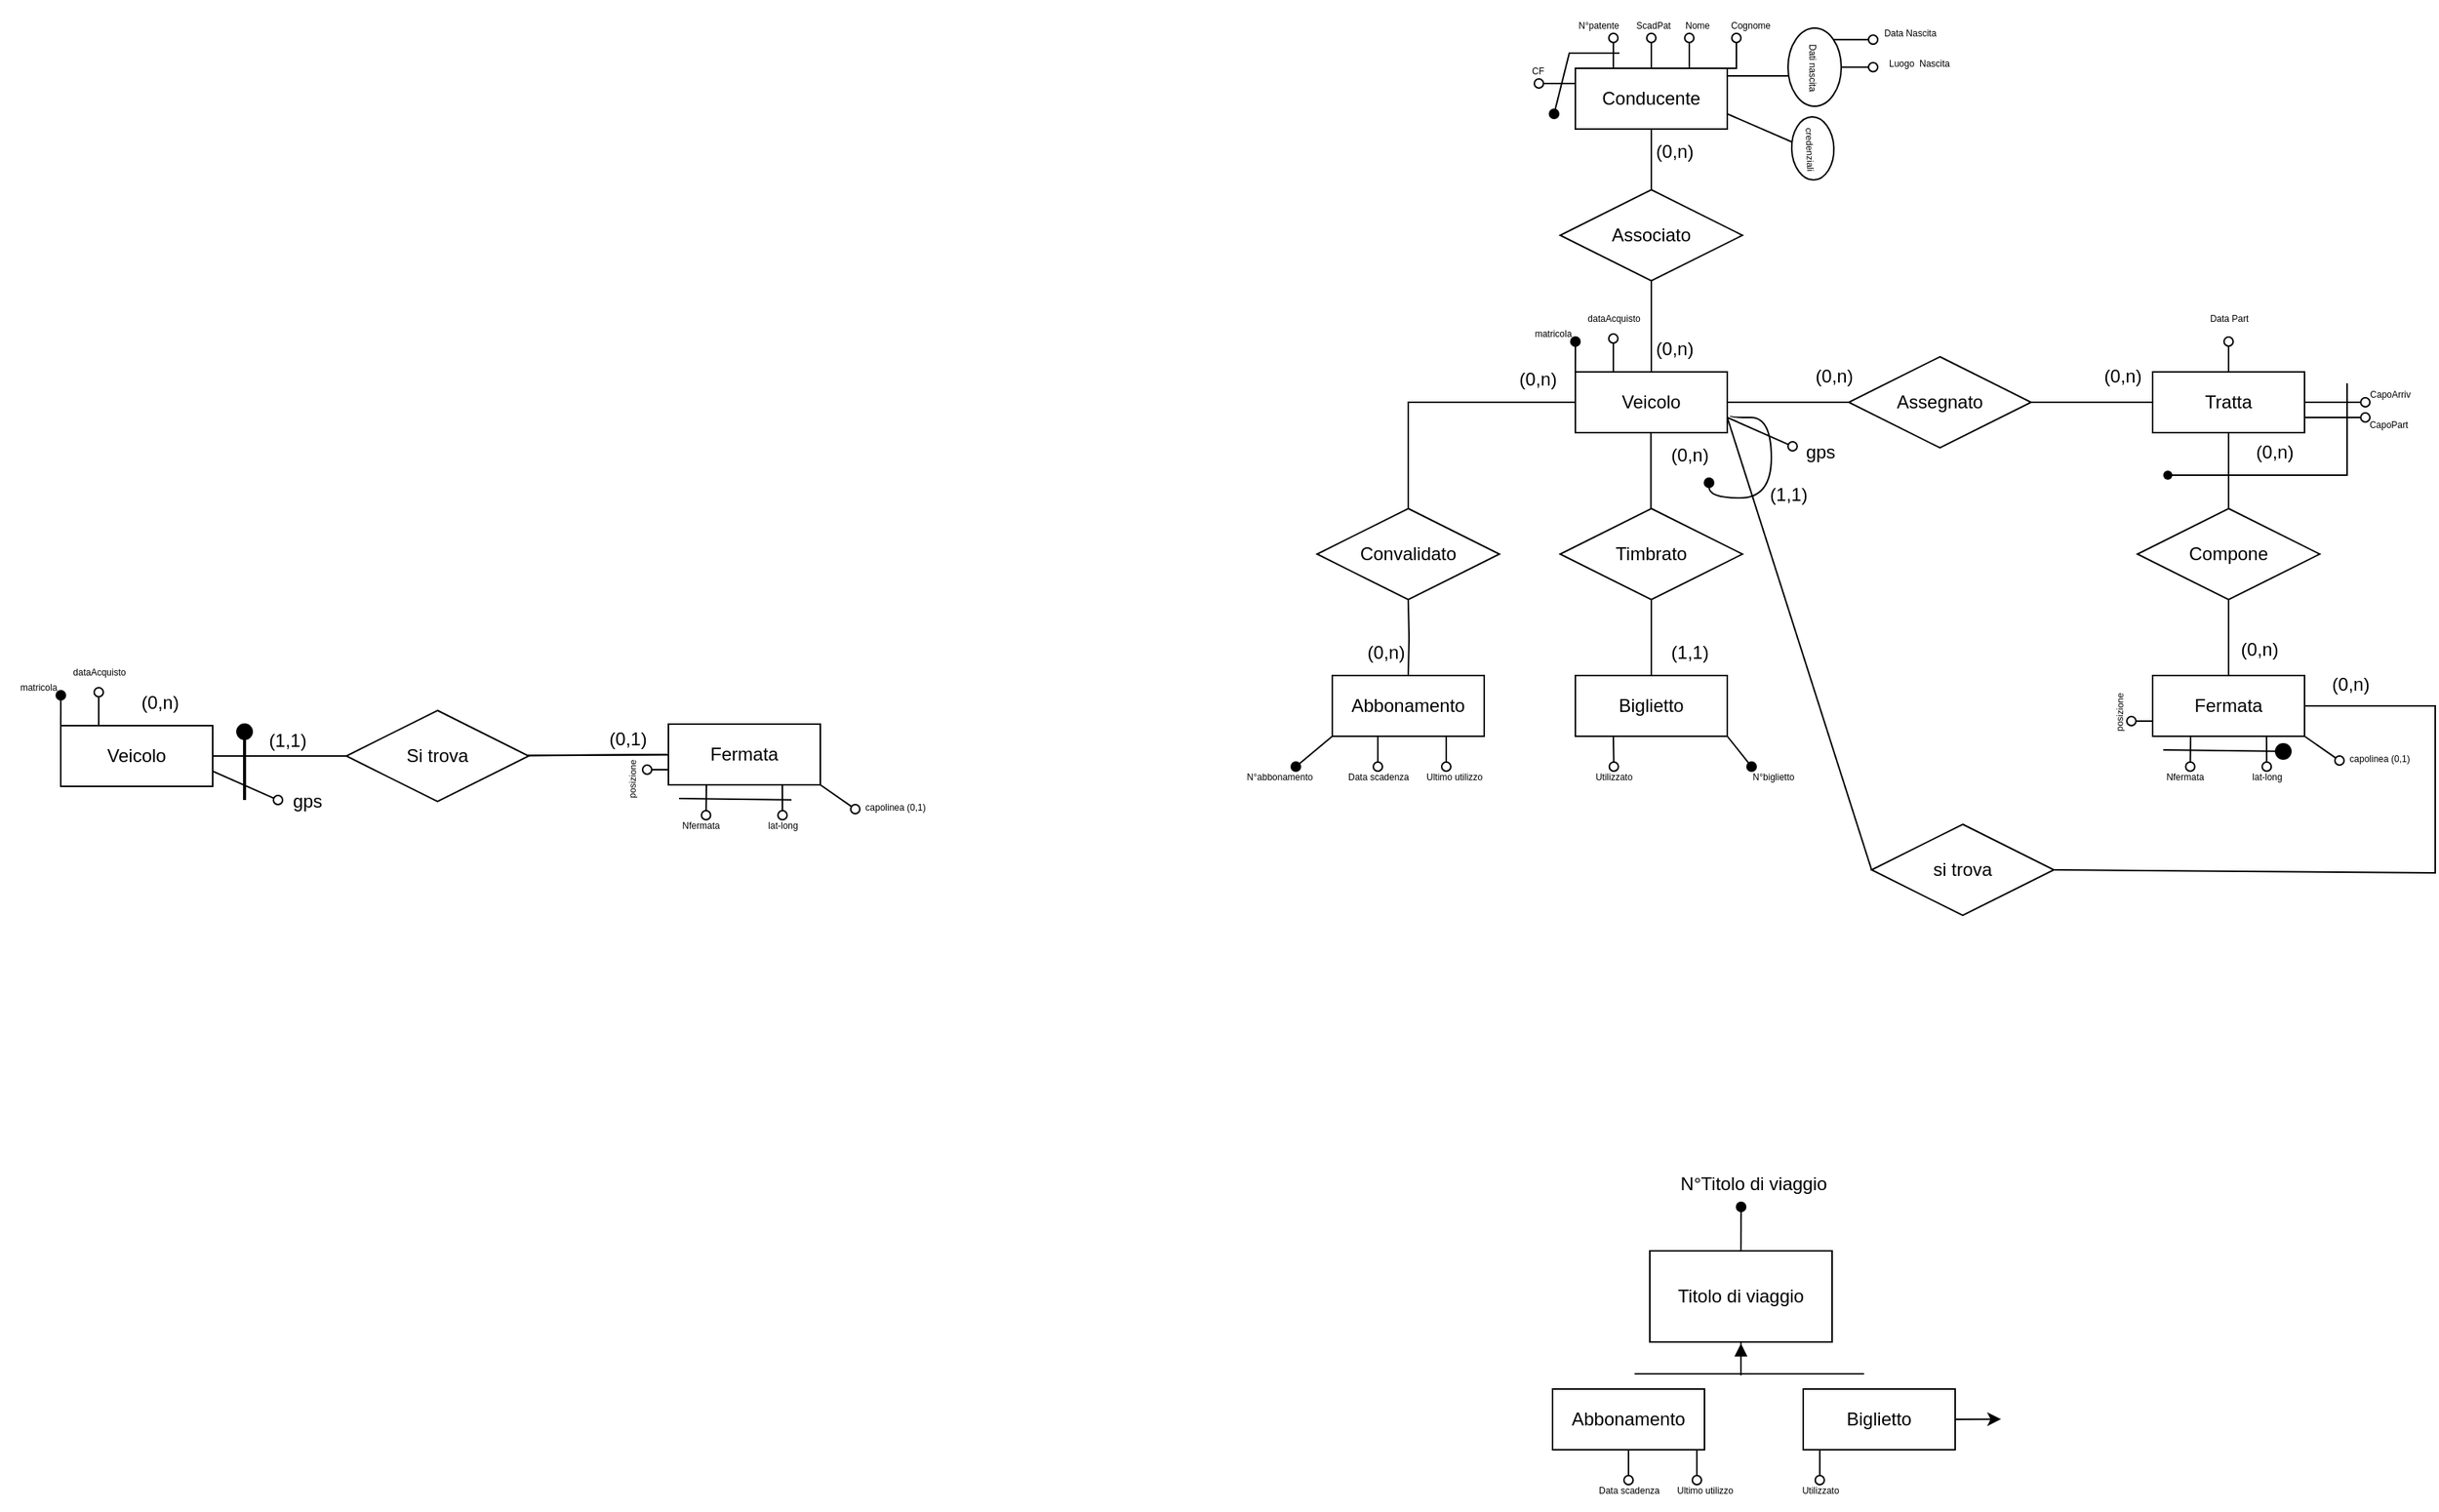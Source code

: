 <mxfile version="23.1.1" type="github">
  <diagram name="Pagina-1" id="aGntc2T3845SFbgop34Q">
    <mxGraphModel dx="1577" dy="373" grid="0" gridSize="10" guides="1" tooltips="1" connect="1" arrows="1" fold="1" page="1" pageScale="1" pageWidth="827" pageHeight="1169" math="0" shadow="0">
      <root>
        <mxCell id="0" />
        <mxCell id="1" parent="0" />
        <mxCell id="34Lx9TCVHFartUYJjo0S-50" style="rounded=0;orthogonalLoop=1;jettySize=auto;html=1;endArrow=none;endFill=0;" parent="1" source="34Lx9TCVHFartUYJjo0S-2" target="34Lx9TCVHFartUYJjo0S-46" edge="1">
          <mxGeometry relative="1" as="geometry" />
        </mxCell>
        <mxCell id="34Lx9TCVHFartUYJjo0S-68" value="" style="edgeStyle=orthogonalEdgeStyle;rounded=0;orthogonalLoop=1;jettySize=auto;html=1;endArrow=none;endFill=0;" parent="1" source="34Lx9TCVHFartUYJjo0S-2" target="34Lx9TCVHFartUYJjo0S-67" edge="1">
          <mxGeometry relative="1" as="geometry" />
        </mxCell>
        <mxCell id="34Lx9TCVHFartUYJjo0S-81" style="edgeStyle=orthogonalEdgeStyle;rounded=0;orthogonalLoop=1;jettySize=auto;html=1;entryX=0.5;entryY=0;entryDx=0;entryDy=0;endArrow=none;endFill=0;" parent="1" source="34Lx9TCVHFartUYJjo0S-2" target="34Lx9TCVHFartUYJjo0S-79" edge="1">
          <mxGeometry relative="1" as="geometry" />
        </mxCell>
        <mxCell id="34Lx9TCVHFartUYJjo0S-156" style="edgeStyle=orthogonalEdgeStyle;rounded=0;orthogonalLoop=1;jettySize=auto;html=1;exitX=0;exitY=0;exitDx=0;exitDy=0;endArrow=oval;endFill=1;" parent="1" source="34Lx9TCVHFartUYJjo0S-2" edge="1">
          <mxGeometry relative="1" as="geometry">
            <mxPoint x="224.046" y="300" as="targetPoint" />
          </mxGeometry>
        </mxCell>
        <mxCell id="9p1WmF9AapxowN7IS1fz-19" style="edgeStyle=none;rounded=0;orthogonalLoop=1;jettySize=auto;html=1;exitX=0.25;exitY=0;exitDx=0;exitDy=0;endArrow=oval;endFill=0;" edge="1" parent="1" source="34Lx9TCVHFartUYJjo0S-2" target="9p1WmF9AapxowN7IS1fz-20">
          <mxGeometry relative="1" as="geometry">
            <mxPoint x="249" y="300" as="targetPoint" />
          </mxGeometry>
        </mxCell>
        <mxCell id="9p1WmF9AapxowN7IS1fz-66" style="edgeStyle=none;rounded=0;orthogonalLoop=1;jettySize=auto;html=1;exitX=1;exitY=0.75;exitDx=0;exitDy=0;entryX=0;entryY=0.5;entryDx=0;entryDy=0;endArrow=none;endFill=0;" edge="1" parent="1" source="34Lx9TCVHFartUYJjo0S-2" target="9p1WmF9AapxowN7IS1fz-64">
          <mxGeometry relative="1" as="geometry" />
        </mxCell>
        <mxCell id="9p1WmF9AapxowN7IS1fz-71" style="edgeStyle=orthogonalEdgeStyle;rounded=0;orthogonalLoop=1;jettySize=auto;html=1;exitX=1;exitY=0.75;exitDx=0;exitDy=0;endArrow=oval;endFill=1;curved=1;" edge="1" parent="1">
          <mxGeometry relative="1" as="geometry">
            <mxPoint x="312" y="393" as="targetPoint" />
            <mxPoint x="326.0" y="349.0" as="sourcePoint" />
            <Array as="points">
              <mxPoint x="326" y="350" />
              <mxPoint x="353" y="350" />
              <mxPoint x="353" y="403" />
              <mxPoint x="312" y="403" />
            </Array>
          </mxGeometry>
        </mxCell>
        <mxCell id="9p1WmF9AapxowN7IS1fz-73" style="edgeStyle=none;rounded=0;orthogonalLoop=1;jettySize=auto;html=1;exitX=1;exitY=0.75;exitDx=0;exitDy=0;endArrow=oval;endFill=0;" edge="1" parent="1" source="34Lx9TCVHFartUYJjo0S-2">
          <mxGeometry relative="1" as="geometry">
            <mxPoint x="367" y="369" as="targetPoint" />
          </mxGeometry>
        </mxCell>
        <mxCell id="34Lx9TCVHFartUYJjo0S-2" value="Veicolo" style="whiteSpace=wrap;html=1;align=center;" parent="1" vertex="1">
          <mxGeometry x="224" y="320" width="100" height="40" as="geometry" />
        </mxCell>
        <mxCell id="34Lx9TCVHFartUYJjo0S-46" value="Assegnato" style="shape=rhombus;perimeter=rhombusPerimeter;whiteSpace=wrap;html=1;align=center;" parent="1" vertex="1">
          <mxGeometry x="404" y="310" width="120" height="60" as="geometry" />
        </mxCell>
        <mxCell id="34Lx9TCVHFartUYJjo0S-51" value="" style="edgeStyle=orthogonalEdgeStyle;rounded=0;orthogonalLoop=1;jettySize=auto;html=1;endArrow=none;endFill=0;" parent="1" source="34Lx9TCVHFartUYJjo0S-47" target="34Lx9TCVHFartUYJjo0S-46" edge="1">
          <mxGeometry relative="1" as="geometry" />
        </mxCell>
        <mxCell id="34Lx9TCVHFartUYJjo0S-146" style="edgeStyle=orthogonalEdgeStyle;rounded=0;orthogonalLoop=1;jettySize=auto;html=1;exitX=0.5;exitY=0;exitDx=0;exitDy=0;endArrow=oval;endFill=0;" parent="1" source="34Lx9TCVHFartUYJjo0S-47" edge="1">
          <mxGeometry relative="1" as="geometry">
            <mxPoint x="654" y="300" as="targetPoint" />
            <Array as="points">
              <mxPoint x="654" y="300" />
              <mxPoint x="654" y="300" />
            </Array>
          </mxGeometry>
        </mxCell>
        <mxCell id="34Lx9TCVHFartUYJjo0S-148" style="edgeStyle=orthogonalEdgeStyle;rounded=0;orthogonalLoop=1;jettySize=auto;html=1;exitX=1;exitY=0.5;exitDx=0;exitDy=0;endArrow=oval;endFill=0;" parent="1" source="34Lx9TCVHFartUYJjo0S-47" edge="1">
          <mxGeometry relative="1" as="geometry">
            <mxPoint x="744" y="340" as="targetPoint" />
            <Array as="points">
              <mxPoint x="714" y="340" />
              <mxPoint x="714" y="340" />
            </Array>
          </mxGeometry>
        </mxCell>
        <mxCell id="34Lx9TCVHFartUYJjo0S-149" style="edgeStyle=orthogonalEdgeStyle;rounded=0;orthogonalLoop=1;jettySize=auto;html=1;exitX=1;exitY=0.75;exitDx=0;exitDy=0;endArrow=oval;endFill=0;" parent="1" source="34Lx9TCVHFartUYJjo0S-47" edge="1">
          <mxGeometry relative="1" as="geometry">
            <mxPoint x="744" y="350" as="targetPoint" />
          </mxGeometry>
        </mxCell>
        <mxCell id="34Lx9TCVHFartUYJjo0S-47" value="Tratta" style="whiteSpace=wrap;html=1;align=center;" parent="1" vertex="1">
          <mxGeometry x="604" y="320" width="100" height="40" as="geometry" />
        </mxCell>
        <mxCell id="34Lx9TCVHFartUYJjo0S-127" style="edgeStyle=orthogonalEdgeStyle;rounded=0;orthogonalLoop=1;jettySize=auto;html=1;exitX=0.25;exitY=1;exitDx=0;exitDy=0;endArrow=oval;endFill=0;" parent="1" source="34Lx9TCVHFartUYJjo0S-53" edge="1">
          <mxGeometry relative="1" as="geometry">
            <mxPoint x="94" y="580" as="targetPoint" />
            <Array as="points">
              <mxPoint x="94" y="560" />
            </Array>
          </mxGeometry>
        </mxCell>
        <mxCell id="34Lx9TCVHFartUYJjo0S-132" style="edgeStyle=orthogonalEdgeStyle;rounded=0;orthogonalLoop=1;jettySize=auto;html=1;exitX=0.75;exitY=1;exitDx=0;exitDy=0;endArrow=oval;endFill=0;" parent="1" source="34Lx9TCVHFartUYJjo0S-53" edge="1">
          <mxGeometry relative="1" as="geometry">
            <mxPoint x="139" y="580" as="targetPoint" />
          </mxGeometry>
        </mxCell>
        <mxCell id="9p1WmF9AapxowN7IS1fz-11" style="edgeStyle=none;rounded=0;orthogonalLoop=1;jettySize=auto;html=1;exitX=0;exitY=1;exitDx=0;exitDy=0;endArrow=oval;endFill=1;" edge="1" parent="1" source="34Lx9TCVHFartUYJjo0S-53">
          <mxGeometry relative="1" as="geometry">
            <mxPoint x="40" y="580" as="targetPoint" />
          </mxGeometry>
        </mxCell>
        <mxCell id="34Lx9TCVHFartUYJjo0S-53" value="Abbonamento" style="whiteSpace=wrap;html=1;align=center;" parent="1" vertex="1">
          <mxGeometry x="64" y="520" width="100" height="40" as="geometry" />
        </mxCell>
        <mxCell id="34Lx9TCVHFartUYJjo0S-60" style="edgeStyle=orthogonalEdgeStyle;rounded=0;orthogonalLoop=1;jettySize=auto;html=1;entryX=0.5;entryY=0;entryDx=0;entryDy=0;endArrow=none;endFill=0;" parent="1" target="34Lx9TCVHFartUYJjo0S-53" edge="1">
          <mxGeometry relative="1" as="geometry">
            <mxPoint x="114.0" y="470.0" as="sourcePoint" />
          </mxGeometry>
        </mxCell>
        <mxCell id="34Lx9TCVHFartUYJjo0S-66" value="" style="edgeStyle=orthogonalEdgeStyle;rounded=0;orthogonalLoop=1;jettySize=auto;html=1;endArrow=none;endFill=0;" parent="1" edge="1">
          <mxGeometry relative="1" as="geometry">
            <mxPoint x="273.75" y="410.0" as="sourcePoint" />
            <mxPoint x="273.75" y="360" as="targetPoint" />
          </mxGeometry>
        </mxCell>
        <mxCell id="34Lx9TCVHFartUYJjo0S-64" value="" style="edgeStyle=orthogonalEdgeStyle;rounded=0;orthogonalLoop=1;jettySize=auto;html=1;endArrow=none;endFill=0;" parent="1" source="34Lx9TCVHFartUYJjo0S-61" edge="1">
          <mxGeometry relative="1" as="geometry">
            <mxPoint x="274.0" y="470.0" as="targetPoint" />
          </mxGeometry>
        </mxCell>
        <mxCell id="34Lx9TCVHFartUYJjo0S-134" style="edgeStyle=orthogonalEdgeStyle;rounded=0;orthogonalLoop=1;jettySize=auto;html=1;exitX=0.25;exitY=1;exitDx=0;exitDy=0;endArrow=oval;endFill=0;" parent="1" source="34Lx9TCVHFartUYJjo0S-61" edge="1">
          <mxGeometry relative="1" as="geometry">
            <mxPoint x="249.333" y="580" as="targetPoint" />
          </mxGeometry>
        </mxCell>
        <mxCell id="9p1WmF9AapxowN7IS1fz-14" style="edgeStyle=none;rounded=0;orthogonalLoop=1;jettySize=auto;html=1;exitX=1;exitY=1;exitDx=0;exitDy=0;endArrow=oval;endFill=1;" edge="1" parent="1" source="34Lx9TCVHFartUYJjo0S-61">
          <mxGeometry relative="1" as="geometry">
            <mxPoint x="340" y="580" as="targetPoint" />
          </mxGeometry>
        </mxCell>
        <mxCell id="34Lx9TCVHFartUYJjo0S-61" value="Biglietto" style="whiteSpace=wrap;html=1;align=center;" parent="1" vertex="1">
          <mxGeometry x="224" y="520" width="100" height="40" as="geometry" />
        </mxCell>
        <mxCell id="34Lx9TCVHFartUYJjo0S-171" style="edgeStyle=orthogonalEdgeStyle;rounded=0;orthogonalLoop=1;jettySize=auto;html=1;exitX=0;exitY=0.25;exitDx=0;exitDy=0;endArrow=oval;endFill=0;" parent="1" source="34Lx9TCVHFartUYJjo0S-63" edge="1">
          <mxGeometry relative="1" as="geometry">
            <mxPoint x="200" y="129.935" as="targetPoint" />
          </mxGeometry>
        </mxCell>
        <mxCell id="34Lx9TCVHFartUYJjo0S-173" style="edgeStyle=orthogonalEdgeStyle;rounded=0;orthogonalLoop=1;jettySize=auto;html=1;exitX=0.25;exitY=0;exitDx=0;exitDy=0;endArrow=oval;endFill=0;" parent="1" source="34Lx9TCVHFartUYJjo0S-63" edge="1">
          <mxGeometry relative="1" as="geometry">
            <mxPoint x="249.043" y="100" as="targetPoint" />
          </mxGeometry>
        </mxCell>
        <mxCell id="34Lx9TCVHFartUYJjo0S-182" style="edgeStyle=orthogonalEdgeStyle;rounded=0;orthogonalLoop=1;jettySize=auto;html=1;endArrow=oval;endFill=0;" parent="1" source="34Lx9TCVHFartUYJjo0S-63" edge="1">
          <mxGeometry relative="1" as="geometry">
            <mxPoint x="274" y="100" as="targetPoint" />
          </mxGeometry>
        </mxCell>
        <mxCell id="34Lx9TCVHFartUYJjo0S-191" style="edgeStyle=orthogonalEdgeStyle;rounded=0;orthogonalLoop=1;jettySize=auto;html=1;exitX=1;exitY=0;exitDx=0;exitDy=0;endArrow=oval;endFill=0;" parent="1" source="34Lx9TCVHFartUYJjo0S-63" edge="1">
          <mxGeometry relative="1" as="geometry">
            <mxPoint x="330" y="100" as="targetPoint" />
          </mxGeometry>
        </mxCell>
        <mxCell id="9p1WmF9AapxowN7IS1fz-10" style="edgeStyle=none;rounded=0;orthogonalLoop=1;jettySize=auto;html=1;endArrow=oval;endFill=1;" edge="1" parent="1">
          <mxGeometry relative="1" as="geometry">
            <mxPoint x="210" y="150" as="targetPoint" />
            <mxPoint x="253" y="110" as="sourcePoint" />
            <Array as="points">
              <mxPoint x="220" y="110" />
            </Array>
          </mxGeometry>
        </mxCell>
        <mxCell id="9p1WmF9AapxowN7IS1fz-17" style="edgeStyle=none;rounded=0;orthogonalLoop=1;jettySize=auto;html=1;exitX=1;exitY=0.75;exitDx=0;exitDy=0;endArrow=none;endFill=0;" edge="1" parent="1" source="34Lx9TCVHFartUYJjo0S-63">
          <mxGeometry relative="1" as="geometry">
            <mxPoint x="370" y="170" as="targetPoint" />
          </mxGeometry>
        </mxCell>
        <mxCell id="34Lx9TCVHFartUYJjo0S-63" value="Conducente" style="whiteSpace=wrap;html=1;align=center;" parent="1" vertex="1">
          <mxGeometry x="224" y="120" width="100" height="40" as="geometry" />
        </mxCell>
        <mxCell id="34Lx9TCVHFartUYJjo0S-69" value="" style="edgeStyle=orthogonalEdgeStyle;rounded=0;orthogonalLoop=1;jettySize=auto;html=1;endArrow=none;endFill=0;" parent="1" source="34Lx9TCVHFartUYJjo0S-67" target="34Lx9TCVHFartUYJjo0S-63" edge="1">
          <mxGeometry relative="1" as="geometry" />
        </mxCell>
        <mxCell id="34Lx9TCVHFartUYJjo0S-67" value="Associato" style="shape=rhombus;perimeter=rhombusPerimeter;whiteSpace=wrap;html=1;align=center;" parent="1" vertex="1">
          <mxGeometry x="214" y="200" width="120" height="60" as="geometry" />
        </mxCell>
        <mxCell id="34Lx9TCVHFartUYJjo0S-72" value="" style="edgeStyle=orthogonalEdgeStyle;rounded=0;orthogonalLoop=1;jettySize=auto;html=1;endArrow=none;endFill=0;" parent="1" source="34Lx9TCVHFartUYJjo0S-71" target="34Lx9TCVHFartUYJjo0S-47" edge="1">
          <mxGeometry relative="1" as="geometry" />
        </mxCell>
        <mxCell id="34Lx9TCVHFartUYJjo0S-71" value="Compone" style="shape=rhombus;perimeter=rhombusPerimeter;whiteSpace=wrap;html=1;align=center;" parent="1" vertex="1">
          <mxGeometry x="594" y="410" width="120" height="60" as="geometry" />
        </mxCell>
        <mxCell id="34Lx9TCVHFartUYJjo0S-75" value="" style="edgeStyle=orthogonalEdgeStyle;rounded=0;orthogonalLoop=1;jettySize=auto;html=1;endArrow=none;endFill=0;" parent="1" source="34Lx9TCVHFartUYJjo0S-74" target="34Lx9TCVHFartUYJjo0S-71" edge="1">
          <mxGeometry relative="1" as="geometry" />
        </mxCell>
        <mxCell id="34Lx9TCVHFartUYJjo0S-136" style="edgeStyle=orthogonalEdgeStyle;rounded=0;orthogonalLoop=1;jettySize=auto;html=1;exitX=0.25;exitY=1;exitDx=0;exitDy=0;endArrow=oval;endFill=0;" parent="1" source="34Lx9TCVHFartUYJjo0S-74" edge="1">
          <mxGeometry relative="1" as="geometry">
            <mxPoint x="628.762" y="580" as="targetPoint" />
          </mxGeometry>
        </mxCell>
        <mxCell id="34Lx9TCVHFartUYJjo0S-166" style="edgeStyle=orthogonalEdgeStyle;rounded=0;orthogonalLoop=1;jettySize=auto;html=1;exitX=0.75;exitY=1;exitDx=0;exitDy=0;endArrow=oval;endFill=0;" parent="1" source="34Lx9TCVHFartUYJjo0S-74" edge="1">
          <mxGeometry relative="1" as="geometry">
            <mxPoint x="679.098" y="580" as="targetPoint" />
          </mxGeometry>
        </mxCell>
        <mxCell id="34Lx9TCVHFartUYJjo0S-169" style="edgeStyle=orthogonalEdgeStyle;rounded=0;orthogonalLoop=1;jettySize=auto;html=1;exitX=0;exitY=0.75;exitDx=0;exitDy=0;endArrow=oval;endFill=0;" parent="1" source="34Lx9TCVHFartUYJjo0S-74" edge="1">
          <mxGeometry relative="1" as="geometry">
            <mxPoint x="590" y="550.2" as="targetPoint" />
          </mxGeometry>
        </mxCell>
        <mxCell id="9p1WmF9AapxowN7IS1fz-51" style="edgeStyle=none;rounded=0;orthogonalLoop=1;jettySize=auto;html=1;exitX=1;exitY=1;exitDx=0;exitDy=0;endArrow=oval;endFill=0;" edge="1" parent="1" source="34Lx9TCVHFartUYJjo0S-74">
          <mxGeometry relative="1" as="geometry">
            <mxPoint x="727" y="576" as="targetPoint" />
          </mxGeometry>
        </mxCell>
        <mxCell id="34Lx9TCVHFartUYJjo0S-74" value="Fermata" style="whiteSpace=wrap;html=1;align=center;" parent="1" vertex="1">
          <mxGeometry x="604" y="520" width="100" height="40" as="geometry" />
        </mxCell>
        <mxCell id="34Lx9TCVHFartUYJjo0S-78" value="Timbrato" style="shape=rhombus;perimeter=rhombusPerimeter;whiteSpace=wrap;html=1;align=center;" parent="1" vertex="1">
          <mxGeometry x="214" y="410" width="120" height="60" as="geometry" />
        </mxCell>
        <mxCell id="34Lx9TCVHFartUYJjo0S-79" value="Convalidato" style="shape=rhombus;perimeter=rhombusPerimeter;whiteSpace=wrap;html=1;align=center;" parent="1" vertex="1">
          <mxGeometry x="54" y="410" width="120" height="60" as="geometry" />
        </mxCell>
        <mxCell id="34Lx9TCVHFartUYJjo0S-86" value="(0,n)" style="text;html=1;align=center;verticalAlign=middle;resizable=0;points=[];autosize=1;strokeColor=none;fillColor=none;" parent="1" vertex="1">
          <mxGeometry x="264" y="160" width="50" height="30" as="geometry" />
        </mxCell>
        <mxCell id="34Lx9TCVHFartUYJjo0S-87" value="(0,n)" style="text;html=1;align=center;verticalAlign=middle;resizable=0;points=[];autosize=1;strokeColor=none;fillColor=none;" parent="1" vertex="1">
          <mxGeometry x="264" y="290" width="50" height="30" as="geometry" />
        </mxCell>
        <mxCell id="34Lx9TCVHFartUYJjo0S-89" value="(0,n)" style="text;html=1;align=center;verticalAlign=middle;resizable=0;points=[];autosize=1;strokeColor=none;fillColor=none;" parent="1" vertex="1">
          <mxGeometry x="74" y="490" width="50" height="30" as="geometry" />
        </mxCell>
        <mxCell id="34Lx9TCVHFartUYJjo0S-90" value="(0,n)" style="text;html=1;align=center;verticalAlign=middle;resizable=0;points=[];autosize=1;strokeColor=none;fillColor=none;" parent="1" vertex="1">
          <mxGeometry x="174" y="310" width="50" height="30" as="geometry" />
        </mxCell>
        <mxCell id="34Lx9TCVHFartUYJjo0S-91" value="(0,n)" style="text;html=1;align=center;verticalAlign=middle;resizable=0;points=[];autosize=1;strokeColor=none;fillColor=none;" parent="1" vertex="1">
          <mxGeometry x="274" y="360" width="50" height="30" as="geometry" />
        </mxCell>
        <mxCell id="34Lx9TCVHFartUYJjo0S-92" value="(1,1)" style="text;html=1;align=center;verticalAlign=middle;resizable=0;points=[];autosize=1;strokeColor=none;fillColor=none;" parent="1" vertex="1">
          <mxGeometry x="274" y="490" width="50" height="30" as="geometry" />
        </mxCell>
        <mxCell id="34Lx9TCVHFartUYJjo0S-93" value="(0,n)" style="text;html=1;align=center;verticalAlign=middle;resizable=0;points=[];autosize=1;strokeColor=none;fillColor=none;" parent="1" vertex="1">
          <mxGeometry x="369" y="308" width="50" height="30" as="geometry" />
        </mxCell>
        <mxCell id="34Lx9TCVHFartUYJjo0S-94" value="(0,n)" style="text;html=1;align=center;verticalAlign=middle;resizable=0;points=[];autosize=1;strokeColor=none;fillColor=none;" parent="1" vertex="1">
          <mxGeometry x="559" y="308" width="50" height="30" as="geometry" />
        </mxCell>
        <mxCell id="34Lx9TCVHFartUYJjo0S-95" value="(0,n)" style="text;html=1;align=center;verticalAlign=middle;resizable=0;points=[];autosize=1;strokeColor=none;fillColor=none;" parent="1" vertex="1">
          <mxGeometry x="659" y="358" width="50" height="30" as="geometry" />
        </mxCell>
        <mxCell id="34Lx9TCVHFartUYJjo0S-96" value="(0,n)" style="text;html=1;align=center;verticalAlign=middle;resizable=0;points=[];autosize=1;strokeColor=none;fillColor=none;" parent="1" vertex="1">
          <mxGeometry x="649" y="488" width="50" height="30" as="geometry" />
        </mxCell>
        <mxCell id="34Lx9TCVHFartUYJjo0S-116" value="" style="line;strokeWidth=1;rotatable=0;dashed=0;labelPosition=right;align=left;verticalAlign=middle;spacingTop=0;spacingLeft=6;points=[];portConstraint=eastwest;" parent="1" vertex="1">
          <mxGeometry x="324.0" y="120" width="40" height="10" as="geometry" />
        </mxCell>
        <mxCell id="34Lx9TCVHFartUYJjo0S-194" style="edgeStyle=orthogonalEdgeStyle;rounded=0;orthogonalLoop=1;jettySize=auto;html=1;exitX=0;exitY=0;exitDx=0;exitDy=0;endArrow=oval;endFill=0;" parent="1" source="34Lx9TCVHFartUYJjo0S-122" edge="1">
          <mxGeometry relative="1" as="geometry">
            <mxPoint x="420" y="101" as="targetPoint" />
          </mxGeometry>
        </mxCell>
        <mxCell id="34Lx9TCVHFartUYJjo0S-195" style="edgeStyle=orthogonalEdgeStyle;rounded=0;orthogonalLoop=1;jettySize=auto;html=1;exitX=0.5;exitY=0;exitDx=0;exitDy=0;endArrow=oval;endFill=0;" parent="1" source="34Lx9TCVHFartUYJjo0S-122" edge="1">
          <mxGeometry relative="1" as="geometry">
            <mxPoint x="420" y="119.286" as="targetPoint" />
          </mxGeometry>
        </mxCell>
        <mxCell id="34Lx9TCVHFartUYJjo0S-122" value="&lt;span style=&quot;font-size: 6px;&quot;&gt;Dati nascita&lt;/span&gt;" style="ellipse;whiteSpace=wrap;html=1;rotation=90;" parent="1" vertex="1">
          <mxGeometry x="355.75" y="101.75" width="51.5" height="35" as="geometry" />
        </mxCell>
        <mxCell id="34Lx9TCVHFartUYJjo0S-131" value="&lt;font style=&quot;font-size: 6px;&quot;&gt;Data scadenza&lt;/font&gt;" style="text;html=1;align=center;verticalAlign=middle;resizable=0;points=[];autosize=1;strokeColor=none;fillColor=none;" parent="1" vertex="1">
          <mxGeometry x="64" y="570" width="60" height="30" as="geometry" />
        </mxCell>
        <mxCell id="34Lx9TCVHFartUYJjo0S-133" value="&lt;font style=&quot;font-size: 6px;&quot;&gt;Ultimo utilizzo&lt;/font&gt;" style="text;html=1;align=center;verticalAlign=middle;resizable=0;points=[];autosize=1;strokeColor=none;fillColor=none;" parent="1" vertex="1">
          <mxGeometry x="114" y="570" width="60" height="30" as="geometry" />
        </mxCell>
        <mxCell id="34Lx9TCVHFartUYJjo0S-135" value="&lt;span style=&quot;font-size: 6px;&quot;&gt;Utilizzato&lt;/span&gt;" style="text;html=1;align=center;verticalAlign=middle;resizable=0;points=[];autosize=1;strokeColor=none;fillColor=none;" parent="1" vertex="1">
          <mxGeometry x="224" y="570" width="50" height="30" as="geometry" />
        </mxCell>
        <mxCell id="34Lx9TCVHFartUYJjo0S-140" value="&lt;font style=&quot;font-size: 6px;&quot;&gt;Nfermata&lt;/font&gt;" style="text;html=1;align=center;verticalAlign=middle;resizable=0;points=[];autosize=1;strokeColor=none;fillColor=none;" parent="1" vertex="1">
          <mxGeometry x="603" y="572" width="43" height="26" as="geometry" />
        </mxCell>
        <mxCell id="34Lx9TCVHFartUYJjo0S-150" value="&lt;font style=&quot;font-size: 6px;&quot;&gt;CapoArriv&lt;/font&gt;" style="text;html=1;align=center;verticalAlign=middle;resizable=0;points=[];autosize=1;strokeColor=none;fillColor=none;" parent="1" vertex="1">
          <mxGeometry x="737" y="320" width="45" height="26" as="geometry" />
        </mxCell>
        <mxCell id="34Lx9TCVHFartUYJjo0S-152" value="&lt;font style=&quot;font-size: 6px;&quot;&gt;CapoPart&lt;/font&gt;" style="text;html=1;align=center;verticalAlign=middle;resizable=0;points=[];autosize=1;strokeColor=none;fillColor=none;" parent="1" vertex="1">
          <mxGeometry x="737" y="340" width="43" height="26" as="geometry" />
        </mxCell>
        <mxCell id="34Lx9TCVHFartUYJjo0S-153" value="&lt;font style=&quot;font-size: 6px;&quot;&gt;Data Part&lt;/font&gt;" style="text;html=1;align=center;verticalAlign=middle;resizable=0;points=[];autosize=1;strokeColor=none;fillColor=none;" parent="1" vertex="1">
          <mxGeometry x="629" y="268" width="50" height="30" as="geometry" />
        </mxCell>
        <mxCell id="34Lx9TCVHFartUYJjo0S-159" value="&lt;font style=&quot;font-size: 6px;&quot;&gt;matricola&lt;/font&gt;" style="text;html=1;align=center;verticalAlign=middle;resizable=0;points=[];autosize=1;strokeColor=none;fillColor=none;" parent="1" vertex="1">
          <mxGeometry x="184" y="278" width="50" height="30" as="geometry" />
        </mxCell>
        <mxCell id="34Lx9TCVHFartUYJjo0S-167" value="&lt;font style=&quot;font-size: 6px;&quot;&gt;lat-long&lt;/font&gt;" style="text;html=1;align=center;verticalAlign=middle;resizable=0;points=[];autosize=1;strokeColor=none;fillColor=none;" parent="1" vertex="1">
          <mxGeometry x="659" y="570" width="40" height="30" as="geometry" />
        </mxCell>
        <mxCell id="34Lx9TCVHFartUYJjo0S-170" value="&lt;span style=&quot;font-size: 6px;&quot;&gt;posizione&lt;/span&gt;" style="text;html=1;align=center;verticalAlign=middle;resizable=0;points=[];autosize=1;strokeColor=none;fillColor=none;rotation=-89;" parent="1" vertex="1">
          <mxGeometry x="559" y="532" width="43" height="26" as="geometry" />
        </mxCell>
        <mxCell id="34Lx9TCVHFartUYJjo0S-172" value="&lt;font style=&quot;font-size: 6px;&quot;&gt;CF&lt;/font&gt;" style="text;html=1;align=center;verticalAlign=middle;resizable=0;points=[];autosize=1;strokeColor=none;fillColor=none;" parent="1" vertex="1">
          <mxGeometry x="184" y="105" width="30" height="30" as="geometry" />
        </mxCell>
        <mxCell id="34Lx9TCVHFartUYJjo0S-174" value="&lt;font style=&quot;font-size: 6px;&quot;&gt;N°patente&lt;/font&gt;" style="text;html=1;align=center;verticalAlign=middle;resizable=0;points=[];autosize=1;strokeColor=none;fillColor=none;" parent="1" vertex="1">
          <mxGeometry x="214" y="75" width="50" height="30" as="geometry" />
        </mxCell>
        <mxCell id="34Lx9TCVHFartUYJjo0S-184" value="&lt;font style=&quot;font-size: 6px;&quot;&gt;ScadPat&lt;/font&gt;" style="text;html=1;align=center;verticalAlign=middle;resizable=0;points=[];autosize=1;strokeColor=none;fillColor=none;" parent="1" vertex="1">
          <mxGeometry x="250" y="75" width="50" height="30" as="geometry" />
        </mxCell>
        <mxCell id="34Lx9TCVHFartUYJjo0S-190" value="" style="edgeStyle=orthogonalEdgeStyle;rounded=0;orthogonalLoop=1;jettySize=auto;html=1;exitX=0.75;exitY=0;exitDx=0;exitDy=0;endArrow=oval;endFill=0;" parent="1" source="34Lx9TCVHFartUYJjo0S-63" edge="1">
          <mxGeometry relative="1" as="geometry">
            <mxPoint x="299" y="100" as="targetPoint" />
            <mxPoint x="299" y="120" as="sourcePoint" />
          </mxGeometry>
        </mxCell>
        <mxCell id="34Lx9TCVHFartUYJjo0S-188" value="&lt;font style=&quot;font-size: 6px;&quot;&gt;Nome&lt;/font&gt;" style="text;html=1;align=center;verticalAlign=middle;resizable=0;points=[];autosize=1;strokeColor=none;fillColor=none;" parent="1" vertex="1">
          <mxGeometry x="284" y="75" width="40" height="30" as="geometry" />
        </mxCell>
        <mxCell id="34Lx9TCVHFartUYJjo0S-192" value="&lt;font style=&quot;font-size: 6px;&quot;&gt;Cognome&lt;/font&gt;" style="text;html=1;align=center;verticalAlign=middle;resizable=0;points=[];autosize=1;strokeColor=none;fillColor=none;" parent="1" vertex="1">
          <mxGeometry x="314" y="75" width="50" height="30" as="geometry" />
        </mxCell>
        <mxCell id="34Lx9TCVHFartUYJjo0S-198" value="&lt;font style=&quot;font-size: 6px;&quot;&gt;Luogo&amp;nbsp; Nascita&lt;/font&gt;" style="text;html=1;align=center;verticalAlign=middle;resizable=0;points=[];autosize=1;strokeColor=none;fillColor=none;" parent="1" vertex="1">
          <mxGeometry x="420" y="100" width="60" height="30" as="geometry" />
        </mxCell>
        <mxCell id="34Lx9TCVHFartUYJjo0S-199" value="&lt;font style=&quot;font-size: 6px;&quot;&gt;Data Nascita&lt;/font&gt;" style="text;html=1;align=center;verticalAlign=middle;resizable=0;points=[];autosize=1;strokeColor=none;fillColor=none;" parent="1" vertex="1">
          <mxGeometry x="414" y="80" width="60" height="30" as="geometry" />
        </mxCell>
        <mxCell id="34Lx9TCVHFartUYJjo0S-208" value="" style="shape=partialRectangle;whiteSpace=wrap;html=1;top=0;left=0;fillColor=none;" parent="1" vertex="1">
          <mxGeometry x="616" y="328" width="116" height="60" as="geometry" />
        </mxCell>
        <mxCell id="34Lx9TCVHFartUYJjo0S-209" value="" style="shape=waypoint;sketch=0;fillStyle=solid;size=6;pointerEvents=1;points=[];fillColor=none;resizable=0;rotatable=0;perimeter=centerPerimeter;snapToPoint=1;" parent="1" vertex="1">
          <mxGeometry x="604" y="378" width="20" height="20" as="geometry" />
        </mxCell>
        <mxCell id="9p1WmF9AapxowN7IS1fz-13" value="&lt;font style=&quot;font-size: 6px;&quot;&gt;N°abbonamento&lt;/font&gt;" style="text;html=1;align=center;verticalAlign=middle;resizable=0;points=[];autosize=1;strokeColor=none;fillColor=none;" vertex="1" parent="1">
          <mxGeometry x="-6" y="570" width="70" height="30" as="geometry" />
        </mxCell>
        <mxCell id="9p1WmF9AapxowN7IS1fz-16" value="&lt;font style=&quot;font-size: 6px;&quot;&gt;N°biglietto&lt;/font&gt;" style="text;html=1;align=center;verticalAlign=middle;resizable=0;points=[];autosize=1;strokeColor=none;fillColor=none;" vertex="1" parent="1">
          <mxGeometry x="329" y="570" width="50" height="30" as="geometry" />
        </mxCell>
        <mxCell id="9p1WmF9AapxowN7IS1fz-18" value="&lt;font style=&quot;font-size: 6px;&quot;&gt;credenziali&lt;/font&gt;" style="ellipse;whiteSpace=wrap;html=1;rotation=88;" vertex="1" parent="1">
          <mxGeometry x="359.55" y="158.91" width="41.5" height="27.75" as="geometry" />
        </mxCell>
        <mxCell id="9p1WmF9AapxowN7IS1fz-20" value="&lt;font style=&quot;font-size: 6px;&quot;&gt;dataAcquisto&lt;/font&gt;" style="text;html=1;align=center;verticalAlign=middle;resizable=0;points=[];autosize=1;strokeColor=none;fillColor=none;" vertex="1" parent="1">
          <mxGeometry x="219" y="268" width="60" height="30" as="geometry" />
        </mxCell>
        <mxCell id="9p1WmF9AapxowN7IS1fz-25" style="edgeStyle=none;rounded=0;orthogonalLoop=1;jettySize=auto;html=1;exitX=0.5;exitY=1;exitDx=0;exitDy=0;endArrow=block;endFill=1;shadow=0;" edge="1" parent="1">
          <mxGeometry relative="1" as="geometry">
            <mxPoint x="333" y="960" as="targetPoint" />
            <mxPoint x="332.98" y="959" as="sourcePoint" />
            <Array as="points">
              <mxPoint x="333" y="981" />
            </Array>
          </mxGeometry>
        </mxCell>
        <mxCell id="9p1WmF9AapxowN7IS1fz-44" style="edgeStyle=none;rounded=0;orthogonalLoop=1;jettySize=auto;html=1;exitX=0.5;exitY=0;exitDx=0;exitDy=0;endArrow=oval;endFill=1;" edge="1" parent="1" source="9p1WmF9AapxowN7IS1fz-23">
          <mxGeometry relative="1" as="geometry">
            <mxPoint x="333.108" y="870" as="targetPoint" />
          </mxGeometry>
        </mxCell>
        <mxCell id="9p1WmF9AapxowN7IS1fz-23" value="Titolo di viaggio" style="rounded=0;whiteSpace=wrap;html=1;" vertex="1" parent="1">
          <mxGeometry x="273" y="899" width="120" height="60" as="geometry" />
        </mxCell>
        <mxCell id="9p1WmF9AapxowN7IS1fz-32" style="edgeStyle=orthogonalEdgeStyle;rounded=0;orthogonalLoop=1;jettySize=auto;html=1;exitX=0.25;exitY=1;exitDx=0;exitDy=0;endArrow=oval;endFill=0;" edge="1" parent="1" source="9p1WmF9AapxowN7IS1fz-35">
          <mxGeometry relative="1" as="geometry">
            <mxPoint x="259" y="1050" as="targetPoint" />
            <Array as="points">
              <mxPoint x="259" y="1030" />
            </Array>
          </mxGeometry>
        </mxCell>
        <mxCell id="9p1WmF9AapxowN7IS1fz-33" style="edgeStyle=orthogonalEdgeStyle;rounded=0;orthogonalLoop=1;jettySize=auto;html=1;exitX=0.75;exitY=1;exitDx=0;exitDy=0;endArrow=oval;endFill=0;" edge="1" parent="1" source="9p1WmF9AapxowN7IS1fz-35">
          <mxGeometry relative="1" as="geometry">
            <mxPoint x="304" y="1050" as="targetPoint" />
          </mxGeometry>
        </mxCell>
        <mxCell id="9p1WmF9AapxowN7IS1fz-35" value="Abbonamento" style="whiteSpace=wrap;html=1;align=center;" vertex="1" parent="1">
          <mxGeometry x="209" y="990" width="100" height="40" as="geometry" />
        </mxCell>
        <mxCell id="9p1WmF9AapxowN7IS1fz-36" value="&lt;font style=&quot;font-size: 6px;&quot;&gt;Data scadenza&lt;/font&gt;" style="text;html=1;align=center;verticalAlign=middle;resizable=0;points=[];autosize=1;strokeColor=none;fillColor=none;" vertex="1" parent="1">
          <mxGeometry x="229" y="1040" width="60" height="30" as="geometry" />
        </mxCell>
        <mxCell id="9p1WmF9AapxowN7IS1fz-37" value="&lt;font style=&quot;font-size: 6px;&quot;&gt;Ultimo utilizzo&lt;/font&gt;" style="text;html=1;align=center;verticalAlign=middle;resizable=0;points=[];autosize=1;strokeColor=none;fillColor=none;" vertex="1" parent="1">
          <mxGeometry x="279" y="1040" width="60" height="30" as="geometry" />
        </mxCell>
        <mxCell id="9p1WmF9AapxowN7IS1fz-39" style="edgeStyle=orthogonalEdgeStyle;rounded=0;orthogonalLoop=1;jettySize=auto;html=1;exitX=0.25;exitY=1;exitDx=0;exitDy=0;endArrow=oval;endFill=0;" edge="1" parent="1" source="9p1WmF9AapxowN7IS1fz-41">
          <mxGeometry relative="1" as="geometry">
            <mxPoint x="384.883" y="1050" as="targetPoint" />
          </mxGeometry>
        </mxCell>
        <mxCell id="9p1WmF9AapxowN7IS1fz-48" style="edgeStyle=none;rounded=0;orthogonalLoop=1;jettySize=auto;html=1;exitX=1;exitY=0.5;exitDx=0;exitDy=0;" edge="1" parent="1" source="9p1WmF9AapxowN7IS1fz-41">
          <mxGeometry relative="1" as="geometry">
            <mxPoint x="504.245" y="1009.857" as="targetPoint" />
          </mxGeometry>
        </mxCell>
        <mxCell id="9p1WmF9AapxowN7IS1fz-41" value="Biglietto" style="whiteSpace=wrap;html=1;align=center;" vertex="1" parent="1">
          <mxGeometry x="374" y="990" width="100" height="40" as="geometry" />
        </mxCell>
        <mxCell id="9p1WmF9AapxowN7IS1fz-42" value="&lt;span style=&quot;font-size: 6px;&quot;&gt;Utilizzato&lt;/span&gt;" style="text;html=1;align=center;verticalAlign=middle;resizable=0;points=[];autosize=1;strokeColor=none;fillColor=none;" vertex="1" parent="1">
          <mxGeometry x="359.55" y="1040" width="50" height="30" as="geometry" />
        </mxCell>
        <mxCell id="9p1WmF9AapxowN7IS1fz-45" value="N°Titolo di viaggio" style="text;html=1;align=center;verticalAlign=middle;resizable=0;points=[];autosize=1;strokeColor=none;fillColor=none;" vertex="1" parent="1">
          <mxGeometry x="281.05" y="840" width="120" height="30" as="geometry" />
        </mxCell>
        <mxCell id="9p1WmF9AapxowN7IS1fz-46" value="" style="line;strokeWidth=1;fillColor=none;align=left;verticalAlign=middle;spacingTop=-1;spacingLeft=3;spacingRight=3;rotatable=0;labelPosition=right;points=[];portConstraint=eastwest;strokeColor=inherit;" vertex="1" parent="1">
          <mxGeometry x="263" y="976" width="151" height="8" as="geometry" />
        </mxCell>
        <mxCell id="9p1WmF9AapxowN7IS1fz-56" value="&lt;font style=&quot;font-size: 6px;&quot;&gt;capolinea (0,1)&lt;/font&gt;" style="text;html=1;align=center;verticalAlign=middle;resizable=0;points=[];autosize=1;strokeColor=none;fillColor=none;" vertex="1" parent="1">
          <mxGeometry x="724" y="560" width="58" height="26" as="geometry" />
        </mxCell>
        <mxCell id="9p1WmF9AapxowN7IS1fz-58" value="" style="ellipse;whiteSpace=wrap;html=1;aspect=fixed;strokeColor=default;fillColor=#000000;direction=south;" vertex="1" parent="1">
          <mxGeometry x="685.0" y="565" width="10" height="10" as="geometry" />
        </mxCell>
        <mxCell id="9p1WmF9AapxowN7IS1fz-59" value="" style="endArrow=none;html=1;rounded=0;" edge="1" parent="1">
          <mxGeometry relative="1" as="geometry">
            <mxPoint x="611" y="569" as="sourcePoint" />
            <mxPoint x="685.0" y="569.91" as="targetPoint" />
          </mxGeometry>
        </mxCell>
        <mxCell id="9p1WmF9AapxowN7IS1fz-67" style="edgeStyle=none;rounded=0;orthogonalLoop=1;jettySize=auto;html=1;exitX=1;exitY=0.5;exitDx=0;exitDy=0;entryX=1;entryY=0.5;entryDx=0;entryDy=0;strokeColor=default;endArrow=none;endFill=0;" edge="1" parent="1" source="9p1WmF9AapxowN7IS1fz-64" target="34Lx9TCVHFartUYJjo0S-74">
          <mxGeometry relative="1" as="geometry">
            <Array as="points">
              <mxPoint x="790" y="650" />
              <mxPoint x="790" y="540" />
            </Array>
          </mxGeometry>
        </mxCell>
        <mxCell id="9p1WmF9AapxowN7IS1fz-64" value="si trova" style="shape=rhombus;perimeter=rhombusPerimeter;whiteSpace=wrap;html=1;align=center;" vertex="1" parent="1">
          <mxGeometry x="419" y="618" width="120" height="60" as="geometry" />
        </mxCell>
        <mxCell id="9p1WmF9AapxowN7IS1fz-69" value="(0,n)" style="text;html=1;align=center;verticalAlign=middle;resizable=0;points=[];autosize=1;strokeColor=none;fillColor=none;" vertex="1" parent="1">
          <mxGeometry x="712" y="513" width="43" height="26" as="geometry" />
        </mxCell>
        <mxCell id="9p1WmF9AapxowN7IS1fz-72" value="(1,1)" style="text;html=1;align=center;verticalAlign=middle;resizable=0;points=[];autosize=1;strokeColor=none;fillColor=none;" vertex="1" parent="1">
          <mxGeometry x="342" y="388" width="43" height="26" as="geometry" />
        </mxCell>
        <mxCell id="9p1WmF9AapxowN7IS1fz-74" value="gps" style="text;html=1;align=center;verticalAlign=middle;resizable=0;points=[];autosize=1;strokeColor=none;fillColor=none;" vertex="1" parent="1">
          <mxGeometry x="366.05" y="360" width="37" height="26" as="geometry" />
        </mxCell>
        <mxCell id="9p1WmF9AapxowN7IS1fz-83" style="edgeStyle=orthogonalEdgeStyle;rounded=0;orthogonalLoop=1;jettySize=auto;html=1;exitX=0.25;exitY=1;exitDx=0;exitDy=0;endArrow=oval;endFill=0;" edge="1" parent="1" source="9p1WmF9AapxowN7IS1fz-87">
          <mxGeometry relative="1" as="geometry">
            <mxPoint x="-348.238" y="612" as="targetPoint" />
          </mxGeometry>
        </mxCell>
        <mxCell id="9p1WmF9AapxowN7IS1fz-84" style="edgeStyle=orthogonalEdgeStyle;rounded=0;orthogonalLoop=1;jettySize=auto;html=1;exitX=0.75;exitY=1;exitDx=0;exitDy=0;endArrow=oval;endFill=0;" edge="1" parent="1" source="9p1WmF9AapxowN7IS1fz-87">
          <mxGeometry relative="1" as="geometry">
            <mxPoint x="-297.902" y="612" as="targetPoint" />
          </mxGeometry>
        </mxCell>
        <mxCell id="9p1WmF9AapxowN7IS1fz-85" style="edgeStyle=orthogonalEdgeStyle;rounded=0;orthogonalLoop=1;jettySize=auto;html=1;exitX=0;exitY=0.75;exitDx=0;exitDy=0;endArrow=oval;endFill=0;" edge="1" parent="1" source="9p1WmF9AapxowN7IS1fz-87">
          <mxGeometry relative="1" as="geometry">
            <mxPoint x="-387" y="582.2" as="targetPoint" />
          </mxGeometry>
        </mxCell>
        <mxCell id="9p1WmF9AapxowN7IS1fz-86" style="edgeStyle=none;rounded=0;orthogonalLoop=1;jettySize=auto;html=1;exitX=1;exitY=1;exitDx=0;exitDy=0;endArrow=oval;endFill=0;" edge="1" parent="1" source="9p1WmF9AapxowN7IS1fz-87">
          <mxGeometry relative="1" as="geometry">
            <mxPoint x="-250" y="608" as="targetPoint" />
          </mxGeometry>
        </mxCell>
        <mxCell id="9p1WmF9AapxowN7IS1fz-103" value="" style="edgeStyle=none;rounded=0;orthogonalLoop=1;jettySize=auto;html=1;endArrow=none;endFill=0;" edge="1" parent="1" source="9p1WmF9AapxowN7IS1fz-87" target="9p1WmF9AapxowN7IS1fz-101">
          <mxGeometry relative="1" as="geometry" />
        </mxCell>
        <mxCell id="9p1WmF9AapxowN7IS1fz-87" value="Fermata" style="whiteSpace=wrap;html=1;align=center;" vertex="1" parent="1">
          <mxGeometry x="-373" y="552" width="100" height="40" as="geometry" />
        </mxCell>
        <mxCell id="9p1WmF9AapxowN7IS1fz-88" value="&lt;font style=&quot;font-size: 6px;&quot;&gt;Nfermata&lt;/font&gt;" style="text;html=1;align=center;verticalAlign=middle;resizable=0;points=[];autosize=1;strokeColor=none;fillColor=none;" vertex="1" parent="1">
          <mxGeometry x="-374" y="604" width="43" height="26" as="geometry" />
        </mxCell>
        <mxCell id="9p1WmF9AapxowN7IS1fz-89" value="&lt;font style=&quot;font-size: 6px;&quot;&gt;lat-long&lt;/font&gt;" style="text;html=1;align=center;verticalAlign=middle;resizable=0;points=[];autosize=1;strokeColor=none;fillColor=none;" vertex="1" parent="1">
          <mxGeometry x="-318" y="602" width="40" height="30" as="geometry" />
        </mxCell>
        <mxCell id="9p1WmF9AapxowN7IS1fz-90" value="&lt;span style=&quot;font-size: 6px;&quot;&gt;posizione&lt;/span&gt;" style="text;html=1;align=center;verticalAlign=middle;resizable=0;points=[];autosize=1;strokeColor=none;fillColor=none;rotation=-89;" vertex="1" parent="1">
          <mxGeometry x="-420" y="576" width="43" height="26" as="geometry" />
        </mxCell>
        <mxCell id="9p1WmF9AapxowN7IS1fz-91" value="&lt;font style=&quot;font-size: 6px;&quot;&gt;capolinea (0,1)&lt;/font&gt;" style="text;html=1;align=center;verticalAlign=middle;resizable=0;points=[];autosize=1;strokeColor=none;fillColor=none;" vertex="1" parent="1">
          <mxGeometry x="-253" y="592" width="58" height="26" as="geometry" />
        </mxCell>
        <mxCell id="9p1WmF9AapxowN7IS1fz-92" value="" style="endArrow=none;html=1;rounded=0;" edge="1" parent="1">
          <mxGeometry relative="1" as="geometry">
            <mxPoint x="-366" y="601" as="sourcePoint" />
            <mxPoint x="-292.0" y="601.91" as="targetPoint" />
          </mxGeometry>
        </mxCell>
        <mxCell id="9p1WmF9AapxowN7IS1fz-93" style="edgeStyle=orthogonalEdgeStyle;rounded=0;orthogonalLoop=1;jettySize=auto;html=1;exitX=0;exitY=0;exitDx=0;exitDy=0;endArrow=oval;endFill=1;" edge="1" parent="1" source="9p1WmF9AapxowN7IS1fz-96">
          <mxGeometry relative="1" as="geometry">
            <mxPoint x="-772.954" y="533" as="targetPoint" />
          </mxGeometry>
        </mxCell>
        <mxCell id="9p1WmF9AapxowN7IS1fz-94" style="edgeStyle=none;rounded=0;orthogonalLoop=1;jettySize=auto;html=1;exitX=0.25;exitY=0;exitDx=0;exitDy=0;endArrow=oval;endFill=0;" edge="1" parent="1" source="9p1WmF9AapxowN7IS1fz-96" target="9p1WmF9AapxowN7IS1fz-99">
          <mxGeometry relative="1" as="geometry">
            <mxPoint x="-748" y="533" as="targetPoint" />
          </mxGeometry>
        </mxCell>
        <mxCell id="9p1WmF9AapxowN7IS1fz-95" style="edgeStyle=none;rounded=0;orthogonalLoop=1;jettySize=auto;html=1;exitX=1;exitY=0.75;exitDx=0;exitDy=0;endArrow=oval;endFill=0;" edge="1" parent="1" source="9p1WmF9AapxowN7IS1fz-96">
          <mxGeometry relative="1" as="geometry">
            <mxPoint x="-630" y="602" as="targetPoint" />
          </mxGeometry>
        </mxCell>
        <mxCell id="9p1WmF9AapxowN7IS1fz-105" style="edgeStyle=none;rounded=0;orthogonalLoop=1;jettySize=auto;html=1;exitX=1;exitY=0.5;exitDx=0;exitDy=0;entryX=0;entryY=0.5;entryDx=0;entryDy=0;endArrow=none;endFill=0;" edge="1" parent="1" source="9p1WmF9AapxowN7IS1fz-96" target="9p1WmF9AapxowN7IS1fz-101">
          <mxGeometry relative="1" as="geometry" />
        </mxCell>
        <mxCell id="9p1WmF9AapxowN7IS1fz-96" value="Veicolo" style="whiteSpace=wrap;html=1;align=center;" vertex="1" parent="1">
          <mxGeometry x="-773" y="553" width="100" height="40" as="geometry" />
        </mxCell>
        <mxCell id="9p1WmF9AapxowN7IS1fz-97" value="(0,n)" style="text;html=1;align=center;verticalAlign=middle;resizable=0;points=[];autosize=1;strokeColor=none;fillColor=none;" vertex="1" parent="1">
          <mxGeometry x="-733" y="523" width="50" height="30" as="geometry" />
        </mxCell>
        <mxCell id="9p1WmF9AapxowN7IS1fz-98" value="&lt;font style=&quot;font-size: 6px;&quot;&gt;matricola&lt;/font&gt;" style="text;html=1;align=center;verticalAlign=middle;resizable=0;points=[];autosize=1;strokeColor=none;fillColor=none;" vertex="1" parent="1">
          <mxGeometry x="-813" y="511" width="50" height="30" as="geometry" />
        </mxCell>
        <mxCell id="9p1WmF9AapxowN7IS1fz-99" value="&lt;font style=&quot;font-size: 6px;&quot;&gt;dataAcquisto&lt;/font&gt;" style="text;html=1;align=center;verticalAlign=middle;resizable=0;points=[];autosize=1;strokeColor=none;fillColor=none;" vertex="1" parent="1">
          <mxGeometry x="-778" y="501" width="60" height="30" as="geometry" />
        </mxCell>
        <mxCell id="9p1WmF9AapxowN7IS1fz-100" value="gps" style="text;html=1;align=center;verticalAlign=middle;resizable=0;points=[];autosize=1;strokeColor=none;fillColor=none;" vertex="1" parent="1">
          <mxGeometry x="-630" y="590" width="37" height="26" as="geometry" />
        </mxCell>
        <mxCell id="9p1WmF9AapxowN7IS1fz-102" value="" style="edgeStyle=none;rounded=0;orthogonalLoop=1;jettySize=auto;html=1;endArrow=none;endFill=0;" edge="1" parent="1" source="9p1WmF9AapxowN7IS1fz-101">
          <mxGeometry relative="1" as="geometry">
            <mxPoint x="-374" y="572" as="targetPoint" />
          </mxGeometry>
        </mxCell>
        <mxCell id="9p1WmF9AapxowN7IS1fz-101" value="Si trova" style="shape=rhombus;perimeter=rhombusPerimeter;whiteSpace=wrap;html=1;align=center;" vertex="1" parent="1">
          <mxGeometry x="-585" y="543" width="120" height="60" as="geometry" />
        </mxCell>
        <mxCell id="9p1WmF9AapxowN7IS1fz-107" value="" style="line;strokeWidth=2;direction=south;html=1;" vertex="1" parent="1">
          <mxGeometry x="-657" y="562" width="10" height="40" as="geometry" />
        </mxCell>
        <mxCell id="9p1WmF9AapxowN7IS1fz-108" value="" style="ellipse;whiteSpace=wrap;html=1;aspect=fixed;fillColor=#000000;" vertex="1" parent="1">
          <mxGeometry x="-657" y="552" width="10" height="10" as="geometry" />
        </mxCell>
        <mxCell id="9p1WmF9AapxowN7IS1fz-109" value="(1,1)" style="text;html=1;align=center;verticalAlign=middle;resizable=0;points=[];autosize=1;strokeColor=none;fillColor=none;" vertex="1" parent="1">
          <mxGeometry x="-646" y="550" width="43" height="26" as="geometry" />
        </mxCell>
        <mxCell id="9p1WmF9AapxowN7IS1fz-110" value="(0,1)" style="text;html=1;align=center;verticalAlign=middle;resizable=0;points=[];autosize=1;strokeColor=none;fillColor=none;" vertex="1" parent="1">
          <mxGeometry x="-422" y="549" width="43" height="26" as="geometry" />
        </mxCell>
      </root>
    </mxGraphModel>
  </diagram>
</mxfile>
